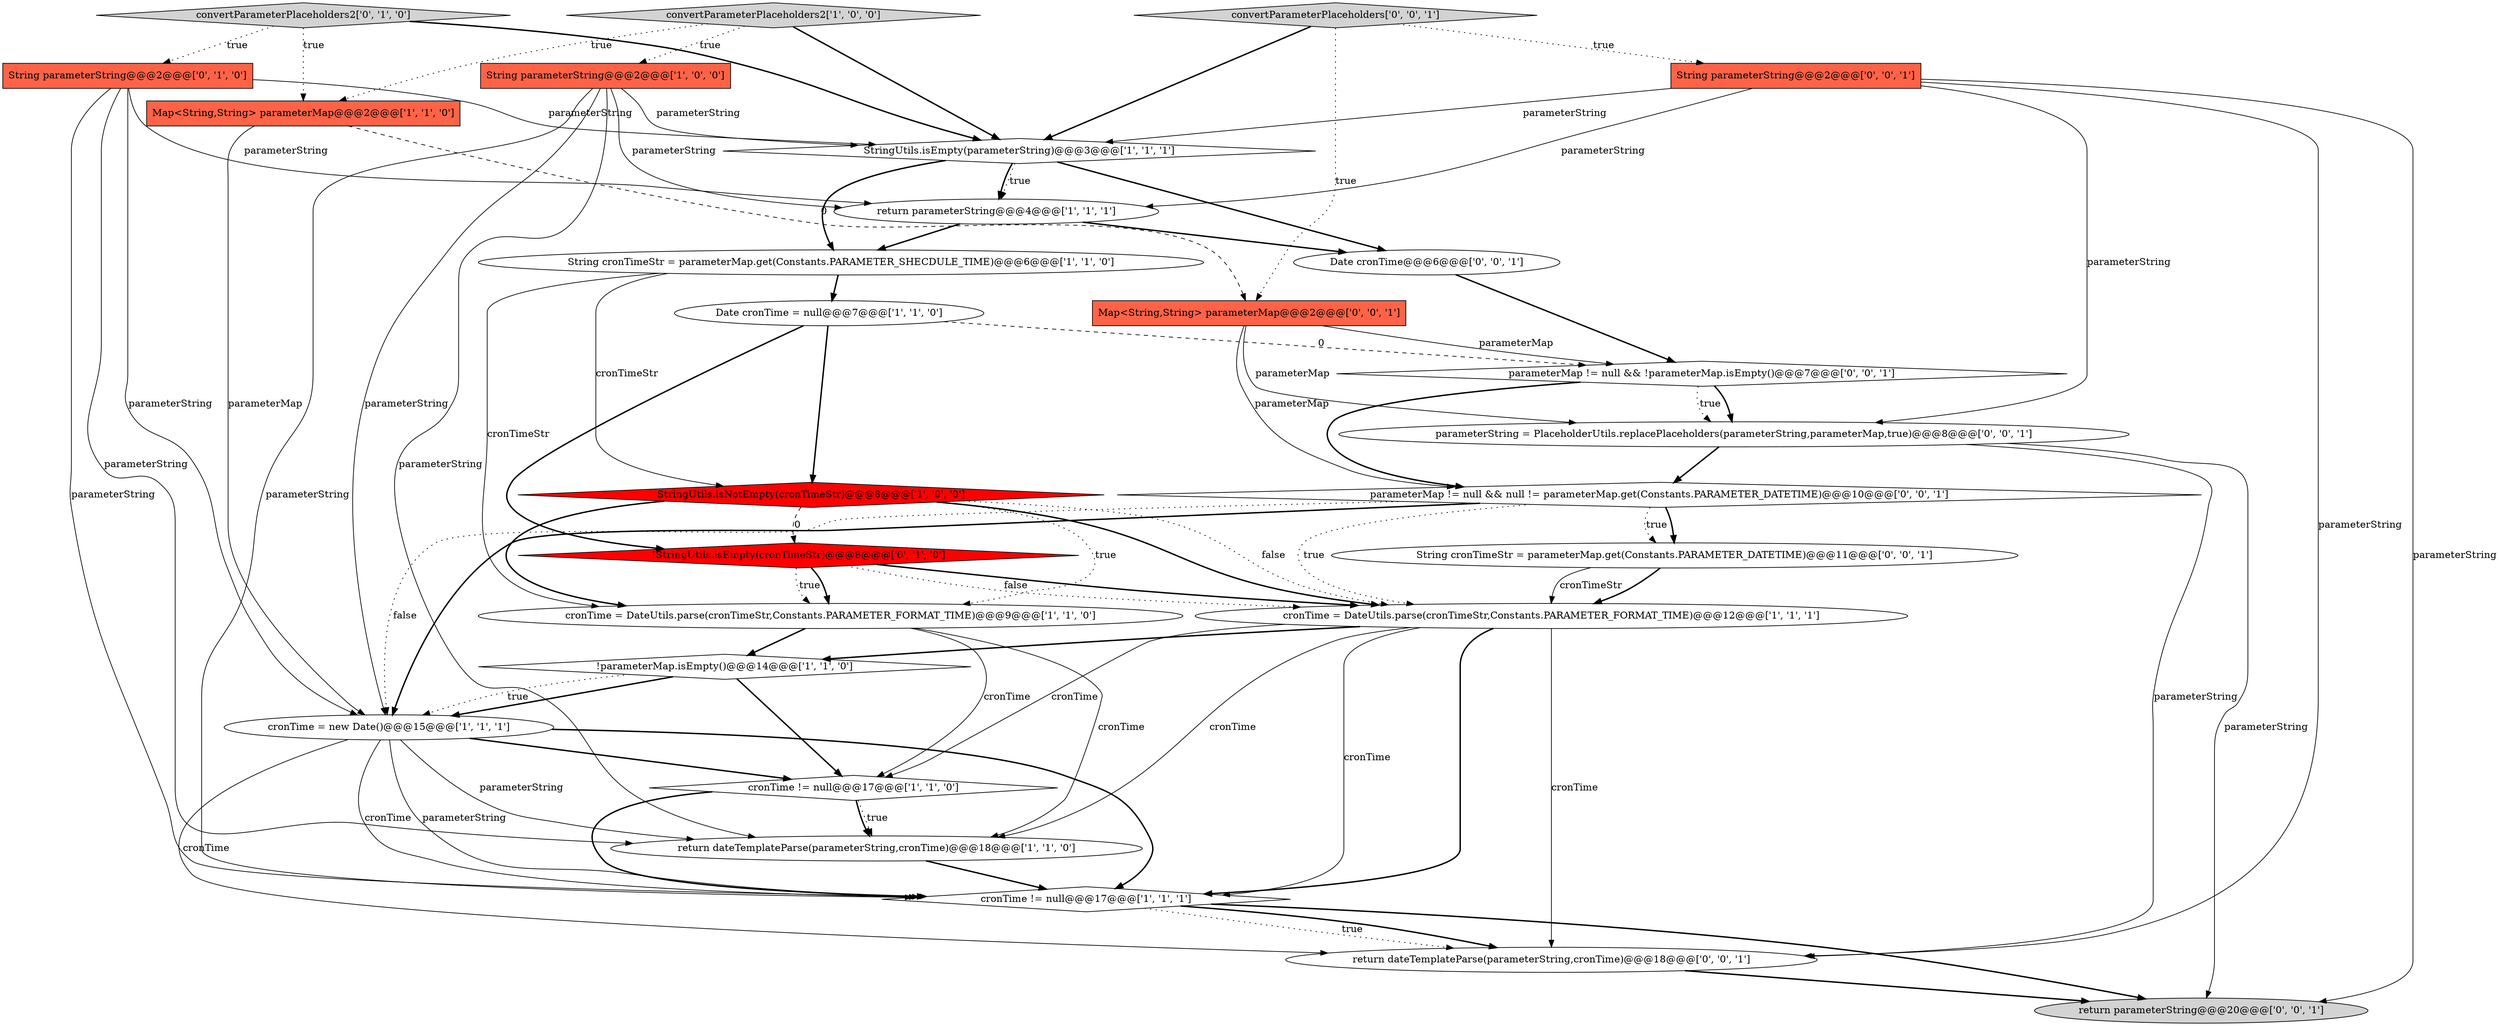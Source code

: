 digraph {
26 [style = filled, label = "Date cronTime@@@6@@@['0', '0', '1']", fillcolor = white, shape = ellipse image = "AAA0AAABBB3BBB"];
27 [style = filled, label = "return dateTemplateParse(parameterString,cronTime)@@@18@@@['0', '0', '1']", fillcolor = white, shape = ellipse image = "AAA0AAABBB3BBB"];
8 [style = filled, label = "Map<String,String> parameterMap@@@2@@@['1', '1', '0']", fillcolor = tomato, shape = box image = "AAA0AAABBB1BBB"];
5 [style = filled, label = "cronTime != null@@@17@@@['1', '1', '0']", fillcolor = white, shape = diamond image = "AAA0AAABBB1BBB"];
7 [style = filled, label = "Date cronTime = null@@@7@@@['1', '1', '0']", fillcolor = white, shape = ellipse image = "AAA0AAABBB1BBB"];
9 [style = filled, label = "return parameterString@@@4@@@['1', '1', '1']", fillcolor = white, shape = ellipse image = "AAA0AAABBB1BBB"];
16 [style = filled, label = "String parameterString@@@2@@@['0', '1', '0']", fillcolor = tomato, shape = box image = "AAA0AAABBB2BBB"];
4 [style = filled, label = "cronTime = new Date()@@@15@@@['1', '1', '1']", fillcolor = white, shape = ellipse image = "AAA0AAABBB1BBB"];
17 [style = filled, label = "!StringUtils.isEmpty(cronTimeStr)@@@8@@@['0', '1', '0']", fillcolor = red, shape = diamond image = "AAA1AAABBB2BBB"];
24 [style = filled, label = "parameterMap != null && !parameterMap.isEmpty()@@@7@@@['0', '0', '1']", fillcolor = white, shape = diamond image = "AAA0AAABBB3BBB"];
1 [style = filled, label = "convertParameterPlaceholders2['1', '0', '0']", fillcolor = lightgray, shape = diamond image = "AAA0AAABBB1BBB"];
14 [style = filled, label = "!parameterMap.isEmpty()@@@14@@@['1', '1', '0']", fillcolor = white, shape = diamond image = "AAA0AAABBB1BBB"];
22 [style = filled, label = "Map<String,String> parameterMap@@@2@@@['0', '0', '1']", fillcolor = tomato, shape = box image = "AAA0AAABBB3BBB"];
2 [style = filled, label = "StringUtils.isEmpty(parameterString)@@@3@@@['1', '1', '1']", fillcolor = white, shape = diamond image = "AAA0AAABBB1BBB"];
13 [style = filled, label = "cronTime != null@@@17@@@['1', '1', '1']", fillcolor = white, shape = diamond image = "AAA0AAABBB1BBB"];
20 [style = filled, label = "parameterString = PlaceholderUtils.replacePlaceholders(parameterString,parameterMap,true)@@@8@@@['0', '0', '1']", fillcolor = white, shape = ellipse image = "AAA0AAABBB3BBB"];
25 [style = filled, label = "String cronTimeStr = parameterMap.get(Constants.PARAMETER_DATETIME)@@@11@@@['0', '0', '1']", fillcolor = white, shape = ellipse image = "AAA0AAABBB3BBB"];
6 [style = filled, label = "String parameterString@@@2@@@['1', '0', '0']", fillcolor = tomato, shape = box image = "AAA0AAABBB1BBB"];
3 [style = filled, label = "cronTime = DateUtils.parse(cronTimeStr,Constants.PARAMETER_FORMAT_TIME)@@@12@@@['1', '1', '1']", fillcolor = white, shape = ellipse image = "AAA0AAABBB1BBB"];
12 [style = filled, label = "return dateTemplateParse(parameterString,cronTime)@@@18@@@['1', '1', '0']", fillcolor = white, shape = ellipse image = "AAA0AAABBB1BBB"];
11 [style = filled, label = "cronTime = DateUtils.parse(cronTimeStr,Constants.PARAMETER_FORMAT_TIME)@@@9@@@['1', '1', '0']", fillcolor = white, shape = ellipse image = "AAA0AAABBB1BBB"];
19 [style = filled, label = "parameterMap != null && null != parameterMap.get(Constants.PARAMETER_DATETIME)@@@10@@@['0', '0', '1']", fillcolor = white, shape = diamond image = "AAA0AAABBB3BBB"];
21 [style = filled, label = "String parameterString@@@2@@@['0', '0', '1']", fillcolor = tomato, shape = box image = "AAA0AAABBB3BBB"];
23 [style = filled, label = "convertParameterPlaceholders['0', '0', '1']", fillcolor = lightgray, shape = diamond image = "AAA0AAABBB3BBB"];
15 [style = filled, label = "convertParameterPlaceholders2['0', '1', '0']", fillcolor = lightgray, shape = diamond image = "AAA0AAABBB2BBB"];
0 [style = filled, label = "String cronTimeStr = parameterMap.get(Constants.PARAMETER_SHECDULE_TIME)@@@6@@@['1', '1', '0']", fillcolor = white, shape = ellipse image = "AAA0AAABBB1BBB"];
18 [style = filled, label = "return parameterString@@@20@@@['0', '0', '1']", fillcolor = lightgray, shape = ellipse image = "AAA0AAABBB3BBB"];
10 [style = filled, label = "StringUtils.isNotEmpty(cronTimeStr)@@@8@@@['1', '0', '0']", fillcolor = red, shape = diamond image = "AAA1AAABBB1BBB"];
2->26 [style = bold, label=""];
13->27 [style = dotted, label="true"];
4->12 [style = solid, label="parameterString"];
23->22 [style = dotted, label="true"];
20->27 [style = solid, label="parameterString"];
11->14 [style = bold, label=""];
5->12 [style = dotted, label="true"];
6->4 [style = solid, label="parameterString"];
9->26 [style = bold, label=""];
0->10 [style = solid, label="cronTimeStr"];
15->8 [style = dotted, label="true"];
1->6 [style = dotted, label="true"];
21->20 [style = solid, label="parameterString"];
10->11 [style = bold, label=""];
21->27 [style = solid, label="parameterString"];
24->19 [style = bold, label=""];
21->2 [style = solid, label="parameterString"];
3->13 [style = solid, label="cronTime"];
11->12 [style = solid, label="cronTime"];
25->3 [style = bold, label=""];
23->21 [style = dotted, label="true"];
4->13 [style = solid, label="parameterString"];
16->2 [style = solid, label="parameterString"];
16->13 [style = solid, label="parameterString"];
2->9 [style = bold, label=""];
15->16 [style = dotted, label="true"];
26->24 [style = bold, label=""];
16->12 [style = solid, label="parameterString"];
19->25 [style = bold, label=""];
16->9 [style = solid, label="parameterString"];
0->7 [style = bold, label=""];
22->24 [style = solid, label="parameterMap"];
24->20 [style = bold, label=""];
6->12 [style = solid, label="parameterString"];
8->4 [style = solid, label="parameterMap"];
19->3 [style = dotted, label="true"];
3->27 [style = solid, label="cronTime"];
4->27 [style = solid, label="cronTime"];
1->8 [style = dotted, label="true"];
14->4 [style = dotted, label="true"];
20->19 [style = bold, label=""];
13->18 [style = bold, label=""];
16->4 [style = solid, label="parameterString"];
22->19 [style = solid, label="parameterMap"];
14->4 [style = bold, label=""];
27->18 [style = bold, label=""];
6->2 [style = solid, label="parameterString"];
7->17 [style = bold, label=""];
21->18 [style = solid, label="parameterString"];
4->13 [style = bold, label=""];
25->3 [style = solid, label="cronTimeStr"];
6->13 [style = solid, label="parameterString"];
8->22 [style = dashed, label="0"];
12->13 [style = bold, label=""];
2->0 [style = bold, label=""];
10->3 [style = dotted, label="false"];
17->3 [style = dotted, label="false"];
13->27 [style = bold, label=""];
2->9 [style = dotted, label="true"];
10->11 [style = dotted, label="true"];
5->13 [style = bold, label=""];
24->20 [style = dotted, label="true"];
10->17 [style = dashed, label="0"];
17->3 [style = bold, label=""];
22->20 [style = solid, label="parameterMap"];
1->2 [style = bold, label=""];
23->2 [style = bold, label=""];
4->5 [style = bold, label=""];
3->5 [style = solid, label="cronTime"];
14->5 [style = bold, label=""];
17->11 [style = dotted, label="true"];
19->25 [style = dotted, label="true"];
15->2 [style = bold, label=""];
20->18 [style = solid, label="parameterString"];
9->0 [style = bold, label=""];
7->10 [style = bold, label=""];
3->14 [style = bold, label=""];
3->12 [style = solid, label="cronTime"];
0->11 [style = solid, label="cronTimeStr"];
10->3 [style = bold, label=""];
19->4 [style = dotted, label="false"];
11->5 [style = solid, label="cronTime"];
5->12 [style = bold, label=""];
7->24 [style = dashed, label="0"];
21->9 [style = solid, label="parameterString"];
4->13 [style = solid, label="cronTime"];
6->9 [style = solid, label="parameterString"];
3->13 [style = bold, label=""];
19->4 [style = bold, label=""];
17->11 [style = bold, label=""];
}
